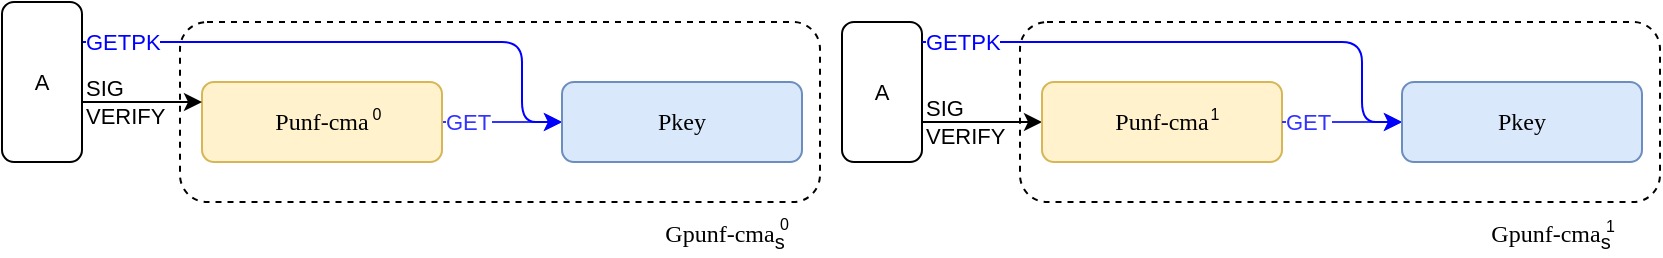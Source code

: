 <mxfile version="13.7.5" type="device"><diagram id="xJSIGuNxlJO1YPHD9Vcm" name="Page-1"><mxGraphModel dx="746" dy="509" grid="1" gridSize="10" guides="1" tooltips="1" connect="1" arrows="1" fold="1" page="1" pageScale="1" pageWidth="1654" pageHeight="1169" math="0" shadow="0"><root><mxCell id="0"/><mxCell id="1" parent="0"/><mxCell id="291Gt_tMyir66fEEYWJs-5" value="SIG&lt;br&gt;VERIFY" style="edgeStyle=orthogonalEdgeStyle;rounded=0;orthogonalLoop=1;jettySize=auto;html=1;exitX=1;exitY=0.5;exitDx=0;exitDy=0;entryX=0;entryY=0.5;entryDx=0;entryDy=0;align=left;labelBackgroundColor=none;" parent="1" edge="1"><mxGeometry x="-1" relative="1" as="geometry"><mxPoint as="offset"/><mxPoint x="700" y="180" as="sourcePoint"/><mxPoint x="760" y="180" as="targetPoint"/></mxGeometry></mxCell><mxCell id="zPIuAUTArbj21rFynpwa-108" value="GET" style="edgeStyle=orthogonalEdgeStyle;rounded=1;orthogonalLoop=1;jettySize=auto;html=1;exitX=1;exitY=0.5;exitDx=0;exitDy=0;entryX=0;entryY=0.5;entryDx=0;entryDy=0;strokeColor=#3333FF;fontSize=11;fontColor=#3333FF;align=left;" parent="1" source="zPIuAUTArbj21rFynpwa-103" target="zPIuAUTArbj21rFynpwa-105" edge="1"><mxGeometry x="-0.333" y="-20" relative="1" as="geometry"><Array as="points"><mxPoint x="480" y="180"/><mxPoint x="480" y="180"/></Array><mxPoint x="-20" y="-20" as="offset"/></mxGeometry></mxCell><mxCell id="zPIuAUTArbj21rFynpwa-103" value="Punf-cma" style="rounded=1;whiteSpace=wrap;html=1;fillColor=#fff2cc;strokeColor=#d6b656;fontFamily=Georgia;" parent="1" vertex="1"><mxGeometry x="340" y="160" width="120" height="40" as="geometry"/></mxCell><mxCell id="291Gt_tMyir66fEEYWJs-1" value="&lt;font color=&quot;#0000ff&quot;&gt;GETPK&lt;/font&gt;" style="edgeStyle=orthogonalEdgeStyle;rounded=1;orthogonalLoop=1;jettySize=auto;html=1;exitX=0;exitY=0.5;exitDx=0;exitDy=0;entryX=0;entryY=0.5;entryDx=0;entryDy=0;strokeColor=#0000FF;align=left;" parent="1" target="zPIuAUTArbj21rFynpwa-105" edge="1"><mxGeometry x="0.571" y="-220" relative="1" as="geometry"><mxPoint x="280" y="140" as="sourcePoint"/><Array as="points"><mxPoint x="500" y="140"/><mxPoint x="500" y="180"/></Array><mxPoint as="offset"/></mxGeometry></mxCell><mxCell id="zPIuAUTArbj21rFynpwa-105" value="Pkey" style="rounded=1;whiteSpace=wrap;html=1;fillColor=#dae8fc;strokeColor=#6c8ebf;fontFamily=Georgia;" parent="1" vertex="1"><mxGeometry x="520" y="160" width="120" height="40" as="geometry"/></mxCell><mxCell id="vCYKrViYTbe_JkMEA-nA-15" value="&lt;font style=&quot;font-size: 8px;&quot;&gt;0&lt;/font&gt;" style="text;html=1;align=center;verticalAlign=middle;resizable=0;points=[];;autosize=1;labelBackgroundColor=none;" parent="1" vertex="1"><mxGeometry x="417" y="165" width="20" height="20" as="geometry"/></mxCell><mxCell id="VMkMDNXduWNBAhbXggAR-1" value="&lt;font color=&quot;#000000&quot;&gt;A&lt;/font&gt;" style="rounded=1;whiteSpace=wrap;html=1;labelBackgroundColor=none;fontSize=11;fontColor=#3333FF;" parent="1" vertex="1"><mxGeometry x="240" y="120" width="40" height="80" as="geometry"/></mxCell><mxCell id="VMkMDNXduWNBAhbXggAR-5" value="SIG&lt;br&gt;VERIFY" style="edgeStyle=orthogonalEdgeStyle;rounded=0;orthogonalLoop=1;jettySize=auto;html=1;exitX=1;exitY=0.5;exitDx=0;exitDy=0;entryX=0;entryY=0.5;entryDx=0;entryDy=0;align=left;labelBackgroundColor=none;" parent="1" edge="1"><mxGeometry x="-1" relative="1" as="geometry"><mxPoint as="offset"/><mxPoint x="280" y="170" as="sourcePoint"/><mxPoint x="340" y="170" as="targetPoint"/></mxGeometry></mxCell><mxCell id="XmaTEOkePvrCroM9RSNU-1" value="" style="rounded=1;whiteSpace=wrap;html=1;fontFamily=Georgia;fillColor=none;dashed=1;" parent="1" vertex="1"><mxGeometry x="329" y="130" width="320" height="90" as="geometry"/></mxCell><mxCell id="XmaTEOkePvrCroM9RSNU-2" value="Gpunf-cma&lt;sub&gt;&lt;font face=&quot;Helvetica&quot;&gt;s&lt;/font&gt;&lt;/sub&gt;" style="text;html=1;align=center;verticalAlign=middle;resizable=0;points=[];autosize=1;fontFamily=Georgia;" parent="1" vertex="1"><mxGeometry x="561" y="227" width="80" height="20" as="geometry"/></mxCell><mxCell id="XmaTEOkePvrCroM9RSNU-3" value="0" style="text;html=1;resizable=0;points=[];autosize=1;align=left;verticalAlign=top;spacingTop=-4;fontSize=8;labelBackgroundColor=none;" parent="1" vertex="1"><mxGeometry x="627" y="224" width="20" height="20" as="geometry"/></mxCell><mxCell id="291Gt_tMyir66fEEYWJs-2" value="Punf-cma" style="rounded=1;whiteSpace=wrap;html=1;fillColor=#fff2cc;strokeColor=#d6b656;fontFamily=Georgia;" parent="1" vertex="1"><mxGeometry x="760" y="160" width="120" height="40" as="geometry"/></mxCell><mxCell id="291Gt_tMyir66fEEYWJs-3" value="&lt;font style=&quot;font-size: 8px;&quot;&gt;1&lt;/font&gt;" style="text;html=1;align=center;verticalAlign=middle;resizable=0;points=[];;autosize=1;labelBackgroundColor=none;" parent="1" vertex="1"><mxGeometry x="836" y="165" width="20" height="20" as="geometry"/></mxCell><mxCell id="291Gt_tMyir66fEEYWJs-4" value="&lt;font color=&quot;#000000&quot;&gt;A&lt;/font&gt;" style="rounded=1;whiteSpace=wrap;html=1;labelBackgroundColor=none;fontSize=11;fontColor=#3333FF;" parent="1" vertex="1"><mxGeometry x="660" y="130" width="40" height="70" as="geometry"/></mxCell><mxCell id="291Gt_tMyir66fEEYWJs-6" value="GET" style="edgeStyle=orthogonalEdgeStyle;rounded=1;orthogonalLoop=1;jettySize=auto;html=1;exitX=1;exitY=0.5;exitDx=0;exitDy=0;entryX=0;entryY=0.5;entryDx=0;entryDy=0;strokeColor=#3333FF;fontSize=11;fontColor=#3333FF;align=left;" parent="1" edge="1"><mxGeometry x="-0.333" y="-20" relative="1" as="geometry"><Array as="points"><mxPoint x="900" y="180"/><mxPoint x="900" y="180"/></Array><mxPoint x="-20" y="-20" as="offset"/><mxPoint x="880" y="180" as="sourcePoint"/><mxPoint x="940" y="180" as="targetPoint"/></mxGeometry></mxCell><mxCell id="291Gt_tMyir66fEEYWJs-9" value="Gpunf-cma&lt;sub&gt;&lt;font face=&quot;Helvetica&quot;&gt;s&lt;/font&gt;&lt;/sub&gt;" style="text;html=1;align=center;verticalAlign=middle;resizable=0;points=[];autosize=1;fontFamily=Georgia;" parent="1" vertex="1"><mxGeometry x="974" y="227" width="80" height="20" as="geometry"/></mxCell><mxCell id="291Gt_tMyir66fEEYWJs-10" value="1" style="text;html=1;resizable=0;points=[];autosize=1;align=left;verticalAlign=top;spacingTop=-4;fontSize=8;labelBackgroundColor=none;" parent="1" vertex="1"><mxGeometry x="1040" y="225" width="20" height="10" as="geometry"/></mxCell><mxCell id="291Gt_tMyir66fEEYWJs-11" value="&lt;font color=&quot;#0000ff&quot;&gt;GETPK&lt;/font&gt;" style="edgeStyle=orthogonalEdgeStyle;rounded=1;orthogonalLoop=1;jettySize=auto;html=1;exitX=0;exitY=0.5;exitDx=0;exitDy=0;entryX=0;entryY=0.5;entryDx=0;entryDy=0;strokeColor=#0000FF;align=left;" parent="1" target="291Gt_tMyir66fEEYWJs-12" edge="1"><mxGeometry x="0.571" y="-220" relative="1" as="geometry"><mxPoint x="700" y="140" as="sourcePoint"/><Array as="points"><mxPoint x="920" y="140"/><mxPoint x="920" y="180"/></Array><mxPoint as="offset"/></mxGeometry></mxCell><mxCell id="291Gt_tMyir66fEEYWJs-12" value="Pkey" style="rounded=1;whiteSpace=wrap;html=1;fillColor=#dae8fc;strokeColor=#6c8ebf;fontFamily=Georgia;" parent="1" vertex="1"><mxGeometry x="940" y="160" width="120" height="40" as="geometry"/></mxCell><mxCell id="291Gt_tMyir66fEEYWJs-8" value="" style="rounded=1;whiteSpace=wrap;html=1;fontFamily=Georgia;fillColor=none;dashed=1;" parent="1" vertex="1"><mxGeometry x="749" y="130" width="320" height="90" as="geometry"/></mxCell></root></mxGraphModel></diagram></mxfile>